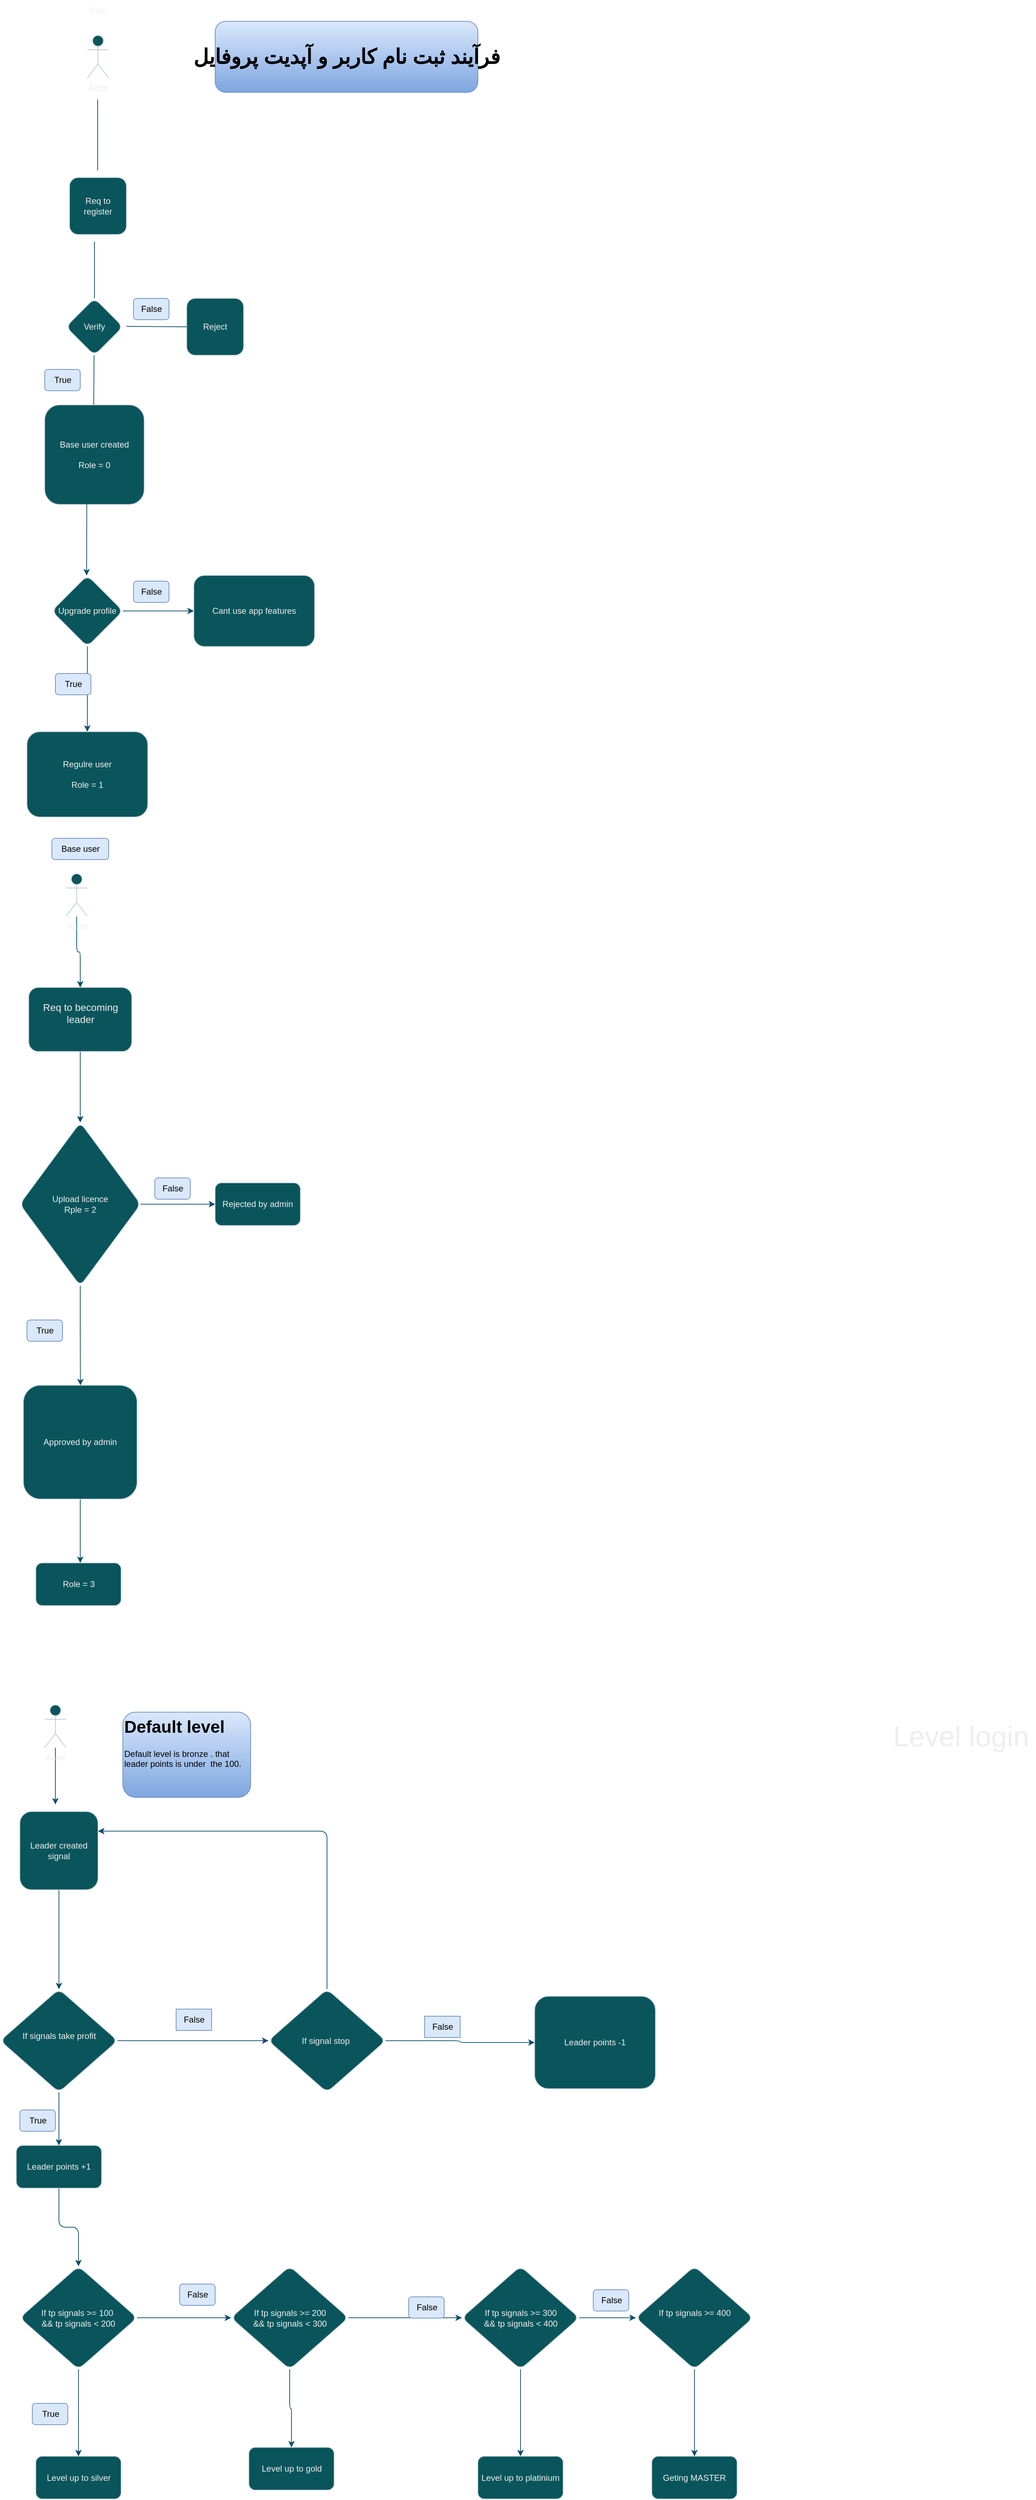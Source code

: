 <mxfile version="24.7.4">
  <diagram name="Page-1" id="WgMibuZ7lyxVTRK7wOBl">
    <mxGraphModel dx="1500" dy="3134" grid="1" gridSize="10" guides="1" tooltips="1" connect="1" arrows="1" fold="1" page="1" pageScale="1" pageWidth="827" pageHeight="1169" math="0" shadow="0">
      <root>
        <mxCell id="0" />
        <mxCell id="1" parent="0" />
        <mxCell id="maiO7BvK5R5JNUqTLznV-1" value="Actor" style="shape=umlActor;verticalLabelPosition=bottom;verticalAlign=top;html=1;outlineConnect=0;labelBackgroundColor=none;fillColor=#09555B;strokeColor=#BAC8D3;fontColor=#EEEEEE;rounded=1;" parent="1" vertex="1">
          <mxGeometry x="170" y="-1120" width="30" height="60" as="geometry" />
        </mxCell>
        <mxCell id="maiO7BvK5R5JNUqTLznV-3" value="" style="endArrow=none;html=1;rounded=1;labelBackgroundColor=none;fontColor=default;strokeColor=#0B4D6A;" parent="1" edge="1">
          <mxGeometry width="50" height="50" relative="1" as="geometry">
            <mxPoint x="184.5" y="-930" as="sourcePoint" />
            <mxPoint x="184.5" y="-1030" as="targetPoint" />
          </mxGeometry>
        </mxCell>
        <mxCell id="maiO7BvK5R5JNUqTLznV-4" value="Req to register" style="whiteSpace=wrap;html=1;aspect=fixed;labelBackgroundColor=none;fillColor=#09555B;strokeColor=#BAC8D3;fontColor=#EEEEEE;rounded=1;" parent="1" vertex="1">
          <mxGeometry x="145" y="-920" width="80" height="80" as="geometry" />
        </mxCell>
        <mxCell id="maiO7BvK5R5JNUqTLznV-5" value="" style="endArrow=none;html=1;rounded=1;labelBackgroundColor=none;fontColor=default;strokeColor=#0B4D6A;" parent="1" edge="1">
          <mxGeometry width="50" height="50" relative="1" as="geometry">
            <mxPoint x="180" y="-750" as="sourcePoint" />
            <mxPoint x="180" y="-830" as="targetPoint" />
          </mxGeometry>
        </mxCell>
        <mxCell id="maiO7BvK5R5JNUqTLznV-8" value="Verify" style="rhombus;whiteSpace=wrap;html=1;labelBackgroundColor=none;fillColor=#09555B;strokeColor=#BAC8D3;fontColor=#EEEEEE;rounded=1;" parent="1" vertex="1">
          <mxGeometry x="140" y="-750" width="80" height="80" as="geometry" />
        </mxCell>
        <mxCell id="maiO7BvK5R5JNUqTLznV-10" value="Reject" style="whiteSpace=wrap;html=1;aspect=fixed;labelBackgroundColor=none;fillColor=#09555B;strokeColor=#BAC8D3;fontColor=#EEEEEE;rounded=1;" parent="1" vertex="1">
          <mxGeometry x="310" y="-750" width="80" height="80" as="geometry" />
        </mxCell>
        <mxCell id="maiO7BvK5R5JNUqTLznV-11" value="" style="endArrow=none;html=1;rounded=1;entryX=0;entryY=0.5;entryDx=0;entryDy=0;labelBackgroundColor=none;fontColor=default;strokeColor=#0B4D6A;" parent="1" target="maiO7BvK5R5JNUqTLznV-10" edge="1">
          <mxGeometry width="50" height="50" relative="1" as="geometry">
            <mxPoint x="225" y="-710.59" as="sourcePoint" />
            <mxPoint x="285" y="-710.59" as="targetPoint" />
          </mxGeometry>
        </mxCell>
        <mxCell id="maiO7BvK5R5JNUqTLznV-12" value="False" style="text;html=1;align=center;verticalAlign=middle;resizable=0;points=[];autosize=1;strokeColor=#6c8ebf;fillColor=#dae8fc;labelBackgroundColor=none;rounded=1;" parent="1" vertex="1">
          <mxGeometry x="235" y="-750" width="50" height="30" as="geometry" />
        </mxCell>
        <mxCell id="maiO7BvK5R5JNUqTLznV-13" value="" style="endArrow=none;html=1;rounded=1;entryX=0.5;entryY=1;entryDx=0;entryDy=0;labelBackgroundColor=none;fontColor=default;strokeColor=#0B4D6A;" parent="1" edge="1">
          <mxGeometry width="50" height="50" relative="1" as="geometry">
            <mxPoint x="179" y="-600" as="sourcePoint" />
            <mxPoint x="179.41" y="-670" as="targetPoint" />
          </mxGeometry>
        </mxCell>
        <mxCell id="maiO7BvK5R5JNUqTLznV-15" value="True" style="text;html=1;align=center;verticalAlign=middle;resizable=0;points=[];autosize=1;strokeColor=#6c8ebf;fillColor=#dae8fc;labelBackgroundColor=none;rounded=1;" parent="1" vertex="1">
          <mxGeometry x="110" y="-650" width="50" height="30" as="geometry" />
        </mxCell>
        <mxCell id="maiO7BvK5R5JNUqTLznV-16" value="User" style="text;html=1;align=center;verticalAlign=middle;resizable=0;points=[];autosize=1;strokeColor=none;fillColor=none;labelBackgroundColor=none;fontColor=#EEEEEE;rounded=1;" parent="1" vertex="1">
          <mxGeometry x="160" y="-1170" width="50" height="30" as="geometry" />
        </mxCell>
        <mxCell id="maiO7BvK5R5JNUqTLznV-18" value="Base user created&lt;br&gt;&lt;br&gt;Role = 0" style="whiteSpace=wrap;html=1;aspect=fixed;labelBackgroundColor=none;fillColor=#09555B;strokeColor=#BAC8D3;fontColor=#EEEEEE;rounded=1;" parent="1" vertex="1">
          <mxGeometry x="110" y="-600" width="140" height="140" as="geometry" />
        </mxCell>
        <mxCell id="maiO7BvK5R5JNUqTLznV-21" style="edgeStyle=orthogonalEdgeStyle;rounded=1;orthogonalLoop=1;jettySize=auto;html=1;labelBackgroundColor=none;fontColor=default;strokeColor=#0B4D6A;" parent="1" source="maiO7BvK5R5JNUqTLznV-19" edge="1">
          <mxGeometry relative="1" as="geometry">
            <mxPoint x="320" y="-310" as="targetPoint" />
          </mxGeometry>
        </mxCell>
        <mxCell id="maiO7BvK5R5JNUqTLznV-26" style="edgeStyle=orthogonalEdgeStyle;rounded=1;orthogonalLoop=1;jettySize=auto;html=1;labelBackgroundColor=none;fontColor=default;strokeColor=#0B4D6A;" parent="1" source="maiO7BvK5R5JNUqTLznV-19" edge="1">
          <mxGeometry relative="1" as="geometry">
            <mxPoint x="170" y="-140" as="targetPoint" />
          </mxGeometry>
        </mxCell>
        <mxCell id="maiO7BvK5R5JNUqTLznV-19" value="Upgrade profile" style="rhombus;whiteSpace=wrap;html=1;labelBackgroundColor=none;fillColor=#09555B;strokeColor=#BAC8D3;fontColor=#EEEEEE;rounded=1;" parent="1" vertex="1">
          <mxGeometry x="120" y="-360" width="100" height="100" as="geometry" />
        </mxCell>
        <mxCell id="maiO7BvK5R5JNUqTLznV-20" value="" style="edgeStyle=none;orthogonalLoop=1;jettySize=auto;html=1;rounded=1;exitX=0.423;exitY=0.992;exitDx=0;exitDy=0;exitPerimeter=0;labelBackgroundColor=none;fontColor=default;strokeColor=#0B4D6A;" parent="1" source="maiO7BvK5R5JNUqTLznV-18" edge="1">
          <mxGeometry width="100" relative="1" as="geometry">
            <mxPoint x="125" y="-420" as="sourcePoint" />
            <mxPoint x="169" y="-360" as="targetPoint" />
            <Array as="points" />
          </mxGeometry>
        </mxCell>
        <mxCell id="maiO7BvK5R5JNUqTLznV-24" value="Cant use app features" style="whiteSpace=wrap;html=1;labelBackgroundColor=none;fillColor=#09555B;strokeColor=#BAC8D3;fontColor=#EEEEEE;rounded=1;" parent="1" vertex="1">
          <mxGeometry x="320" y="-360" width="170" height="100" as="geometry" />
        </mxCell>
        <mxCell id="maiO7BvK5R5JNUqTLznV-25" value="False" style="text;html=1;align=center;verticalAlign=middle;resizable=0;points=[];autosize=1;strokeColor=#6c8ebf;fillColor=#dae8fc;labelBackgroundColor=none;rounded=1;" parent="1" vertex="1">
          <mxGeometry x="235" y="-352" width="50" height="30" as="geometry" />
        </mxCell>
        <mxCell id="maiO7BvK5R5JNUqTLznV-28" value="Regulre user&lt;br&gt;&lt;br&gt;Role = 1" style="whiteSpace=wrap;html=1;labelBackgroundColor=none;fillColor=#09555B;strokeColor=#BAC8D3;fontColor=#EEEEEE;rounded=1;" parent="1" vertex="1">
          <mxGeometry x="85" y="-140" width="170" height="120" as="geometry" />
        </mxCell>
        <mxCell id="maiO7BvK5R5JNUqTLznV-29" value="True" style="text;html=1;align=center;verticalAlign=middle;resizable=0;points=[];autosize=1;strokeColor=#6c8ebf;fillColor=#dae8fc;labelBackgroundColor=none;rounded=1;" parent="1" vertex="1">
          <mxGeometry x="125" y="-222" width="50" height="30" as="geometry" />
        </mxCell>
        <mxCell id="maiO7BvK5R5JNUqTLznV-31" value="&lt;h2 style=&quot;font-size: 29px;&quot;&gt;فرآیند ثبت نام کاربر و آپدیت پروفایل&lt;/h2&gt;" style="text;html=1;align=center;verticalAlign=middle;resizable=0;points=[];autosize=1;strokeColor=#6c8ebf;fillColor=#dae8fc;fontSize=29;labelBackgroundColor=none;rounded=1;gradientColor=#7ea6e0;" parent="1" vertex="1">
          <mxGeometry x="350" y="-1140" width="370" height="100" as="geometry" />
        </mxCell>
        <mxCell id="maiO7BvK5R5JNUqTLznV-35" style="edgeStyle=orthogonalEdgeStyle;rounded=1;orthogonalLoop=1;jettySize=auto;html=1;labelBackgroundColor=none;fontColor=default;strokeColor=#0B4D6A;" parent="1" source="maiO7BvK5R5JNUqTLznV-32" target="maiO7BvK5R5JNUqTLznV-36" edge="1">
          <mxGeometry relative="1" as="geometry">
            <mxPoint x="155" y="240" as="targetPoint" />
          </mxGeometry>
        </mxCell>
        <mxCell id="maiO7BvK5R5JNUqTLznV-32" value="Actor" style="shape=umlActor;verticalLabelPosition=bottom;verticalAlign=top;html=1;outlineConnect=0;labelBackgroundColor=none;fillColor=#09555B;strokeColor=#BAC8D3;fontColor=#EEEEEE;rounded=1;" parent="1" vertex="1">
          <mxGeometry x="140" y="60" width="30" height="60" as="geometry" />
        </mxCell>
        <mxCell id="maiO7BvK5R5JNUqTLznV-34" value="Base user" style="text;html=1;align=center;verticalAlign=middle;resizable=0;points=[];autosize=1;strokeColor=#6c8ebf;fillColor=#dae8fc;labelBackgroundColor=none;rounded=1;" parent="1" vertex="1">
          <mxGeometry x="120" y="10" width="80" height="30" as="geometry" />
        </mxCell>
        <mxCell id="maiO7BvK5R5JNUqTLznV-37" style="edgeStyle=orthogonalEdgeStyle;rounded=1;orthogonalLoop=1;jettySize=auto;html=1;labelBackgroundColor=none;fontColor=default;strokeColor=#0B4D6A;" parent="1" source="maiO7BvK5R5JNUqTLznV-36" target="maiO7BvK5R5JNUqTLznV-38" edge="1">
          <mxGeometry relative="1" as="geometry">
            <mxPoint x="160" y="430" as="targetPoint" />
          </mxGeometry>
        </mxCell>
        <mxCell id="maiO7BvK5R5JNUqTLznV-36" value="Req to becoming leader&lt;div&gt;&lt;br/&gt;&lt;/div&gt;" style="rounded=1;whiteSpace=wrap;html=1;fontSize=14;labelBackgroundColor=none;fillColor=#09555B;strokeColor=#BAC8D3;fontColor=#EEEEEE;" parent="1" vertex="1">
          <mxGeometry x="87.5" y="220" width="145" height="90" as="geometry" />
        </mxCell>
        <mxCell id="maiO7BvK5R5JNUqTLznV-40" value="" style="edgeStyle=orthogonalEdgeStyle;rounded=1;orthogonalLoop=1;jettySize=auto;html=1;labelBackgroundColor=none;fontColor=default;strokeColor=#0B4D6A;" parent="1" source="maiO7BvK5R5JNUqTLznV-38" target="maiO7BvK5R5JNUqTLznV-39" edge="1">
          <mxGeometry relative="1" as="geometry" />
        </mxCell>
        <mxCell id="maiO7BvK5R5JNUqTLznV-42" style="edgeStyle=orthogonalEdgeStyle;rounded=1;orthogonalLoop=1;jettySize=auto;html=1;exitX=0.5;exitY=1;exitDx=0;exitDy=0;labelBackgroundColor=none;fontColor=default;strokeColor=#0B4D6A;" parent="1" source="maiO7BvK5R5JNUqTLznV-38" edge="1">
          <mxGeometry relative="1" as="geometry">
            <mxPoint x="160.263" y="780" as="targetPoint" />
          </mxGeometry>
        </mxCell>
        <mxCell id="maiO7BvK5R5JNUqTLznV-38" value="Upload licence&lt;div&gt;Rple = 2&lt;/div&gt;" style="rhombus;whiteSpace=wrap;html=1;labelBackgroundColor=none;fillColor=#09555B;strokeColor=#BAC8D3;fontColor=#EEEEEE;rounded=1;" parent="1" vertex="1">
          <mxGeometry x="75" y="410" width="170" height="230" as="geometry" />
        </mxCell>
        <mxCell id="maiO7BvK5R5JNUqTLznV-39" value="Rejected by admin" style="whiteSpace=wrap;html=1;labelBackgroundColor=none;fillColor=#09555B;strokeColor=#BAC8D3;fontColor=#EEEEEE;rounded=1;" parent="1" vertex="1">
          <mxGeometry x="350" y="495" width="120" height="60" as="geometry" />
        </mxCell>
        <mxCell id="maiO7BvK5R5JNUqTLznV-41" value="False" style="text;html=1;align=center;verticalAlign=middle;resizable=0;points=[];autosize=1;strokeColor=#6c8ebf;fillColor=#dae8fc;labelBackgroundColor=none;rounded=1;" parent="1" vertex="1">
          <mxGeometry x="265" y="488" width="50" height="30" as="geometry" />
        </mxCell>
        <mxCell id="maiO7BvK5R5JNUqTLznV-43" value="True" style="text;html=1;align=center;verticalAlign=middle;resizable=0;points=[];autosize=1;strokeColor=#6c8ebf;fillColor=#dae8fc;labelBackgroundColor=none;rounded=1;" parent="1" vertex="1">
          <mxGeometry x="85" y="688" width="50" height="30" as="geometry" />
        </mxCell>
        <mxCell id="maiO7BvK5R5JNUqTLznV-45" style="edgeStyle=orthogonalEdgeStyle;rounded=1;orthogonalLoop=1;jettySize=auto;html=1;labelBackgroundColor=none;fontColor=default;strokeColor=#0B4D6A;" parent="1" source="maiO7BvK5R5JNUqTLznV-44" edge="1">
          <mxGeometry relative="1" as="geometry">
            <mxPoint x="160" y="1030" as="targetPoint" />
          </mxGeometry>
        </mxCell>
        <mxCell id="maiO7BvK5R5JNUqTLznV-44" value="Approved by admin" style="whiteSpace=wrap;html=1;aspect=fixed;labelBackgroundColor=none;fillColor=#09555B;strokeColor=#BAC8D3;fontColor=#EEEEEE;rounded=1;" parent="1" vertex="1">
          <mxGeometry x="80" y="780" width="160" height="160" as="geometry" />
        </mxCell>
        <mxCell id="maiO7BvK5R5JNUqTLznV-47" value="Role = 3" style="whiteSpace=wrap;html=1;labelBackgroundColor=none;fillColor=#09555B;strokeColor=#BAC8D3;fontColor=#EEEEEE;rounded=1;" parent="1" vertex="1">
          <mxGeometry x="97.5" y="1030" width="120" height="60" as="geometry" />
        </mxCell>
        <mxCell id="maiO7BvK5R5JNUqTLznV-49" style="edgeStyle=orthogonalEdgeStyle;rounded=1;orthogonalLoop=1;jettySize=auto;html=1;labelBackgroundColor=none;fontColor=default;strokeColor=#0B4D6A;" parent="1" source="maiO7BvK5R5JNUqTLznV-48" edge="1">
          <mxGeometry relative="1" as="geometry">
            <mxPoint x="125" y="1370" as="targetPoint" />
          </mxGeometry>
        </mxCell>
        <mxCell id="maiO7BvK5R5JNUqTLznV-48" value="Actor" style="shape=umlActor;verticalLabelPosition=bottom;verticalAlign=top;html=1;outlineConnect=0;labelBackgroundColor=none;fillColor=#09555B;strokeColor=#BAC8D3;fontColor=#EEEEEE;rounded=1;" parent="1" vertex="1">
          <mxGeometry x="110" y="1230" width="30" height="60" as="geometry" />
        </mxCell>
        <mxCell id="maiO7BvK5R5JNUqTLznV-55" value="" style="edgeStyle=orthogonalEdgeStyle;rounded=1;orthogonalLoop=1;jettySize=auto;html=1;labelBackgroundColor=none;fontColor=default;strokeColor=#0B4D6A;" parent="1" source="maiO7BvK5R5JNUqTLznV-53" target="maiO7BvK5R5JNUqTLznV-54" edge="1">
          <mxGeometry relative="1" as="geometry" />
        </mxCell>
        <mxCell id="maiO7BvK5R5JNUqTLznV-53" value="Leader created signal" style="whiteSpace=wrap;html=1;aspect=fixed;labelBackgroundColor=none;fillColor=#09555B;strokeColor=#BAC8D3;fontColor=#EEEEEE;rounded=1;" parent="1" vertex="1">
          <mxGeometry x="75" y="1380" width="110" height="110" as="geometry" />
        </mxCell>
        <mxCell id="maiO7BvK5R5JNUqTLznV-87" value="" style="edgeStyle=orthogonalEdgeStyle;rounded=1;orthogonalLoop=1;jettySize=auto;html=1;labelBackgroundColor=none;strokeColor=#0B4D6A;fontColor=default;" parent="1" source="maiO7BvK5R5JNUqTLznV-54" target="maiO7BvK5R5JNUqTLznV-86" edge="1">
          <mxGeometry relative="1" as="geometry" />
        </mxCell>
        <mxCell id="maiO7BvK5R5JNUqTLznV-91" value="" style="edgeStyle=orthogonalEdgeStyle;rounded=1;orthogonalLoop=1;jettySize=auto;html=1;labelBackgroundColor=none;strokeColor=#0B4D6A;fontColor=default;" parent="1" source="maiO7BvK5R5JNUqTLznV-54" target="maiO7BvK5R5JNUqTLznV-90" edge="1">
          <mxGeometry relative="1" as="geometry" />
        </mxCell>
        <mxCell id="maiO7BvK5R5JNUqTLznV-54" value="If signals take profit&lt;div&gt;&lt;br&gt;&lt;/div&gt;" style="rhombus;whiteSpace=wrap;html=1;labelBackgroundColor=none;fillColor=#09555B;strokeColor=#BAC8D3;fontColor=#EEEEEE;rounded=1;" parent="1" vertex="1">
          <mxGeometry x="47.5" y="1630" width="165" height="145" as="geometry" />
        </mxCell>
        <mxCell id="maiO7BvK5R5JNUqTLznV-66" value="" style="edgeStyle=orthogonalEdgeStyle;rounded=1;orthogonalLoop=1;jettySize=auto;html=1;labelBackgroundColor=none;fontColor=default;strokeColor=#0B4D6A;" parent="1" source="maiO7BvK5R5JNUqTLznV-60" target="maiO7BvK5R5JNUqTLznV-65" edge="1">
          <mxGeometry relative="1" as="geometry" />
        </mxCell>
        <mxCell id="maiO7BvK5R5JNUqTLznV-70" value="" style="edgeStyle=orthogonalEdgeStyle;rounded=1;orthogonalLoop=1;jettySize=auto;html=1;labelBackgroundColor=none;fontColor=default;strokeColor=#0B4D6A;" parent="1" source="maiO7BvK5R5JNUqTLznV-60" target="maiO7BvK5R5JNUqTLznV-69" edge="1">
          <mxGeometry relative="1" as="geometry" />
        </mxCell>
        <mxCell id="maiO7BvK5R5JNUqTLznV-60" value="&lt;div&gt;If tp signals &amp;gt;= 100&amp;nbsp;&lt;br&gt;&amp;amp;&amp;amp; tp signals &amp;lt; 200&lt;/div&gt;" style="rhombus;whiteSpace=wrap;html=1;labelBackgroundColor=none;fillColor=#09555B;strokeColor=#BAC8D3;fontColor=#EEEEEE;rounded=1;" parent="1" vertex="1">
          <mxGeometry x="75" y="2020" width="165" height="145" as="geometry" />
        </mxCell>
        <mxCell id="maiO7BvK5R5JNUqTLznV-62" value="True" style="text;html=1;align=center;verticalAlign=middle;resizable=0;points=[];autosize=1;strokeColor=#6c8ebf;fillColor=#dae8fc;labelBackgroundColor=none;rounded=1;" parent="1" vertex="1">
          <mxGeometry x="75" y="1800" width="50" height="30" as="geometry" />
        </mxCell>
        <mxCell id="maiO7BvK5R5JNUqTLznV-64" value="False" style="text;html=1;align=center;verticalAlign=middle;resizable=0;points=[];autosize=1;strokeColor=#6c8ebf;fillColor=#dae8fc;labelBackgroundColor=none;rounded=1;" parent="1" vertex="1">
          <mxGeometry x="300" y="2045" width="50" height="30" as="geometry" />
        </mxCell>
        <mxCell id="maiO7BvK5R5JNUqTLznV-65" value="Level up to silver" style="whiteSpace=wrap;html=1;labelBackgroundColor=none;fillColor=#09555B;strokeColor=#BAC8D3;fontColor=#EEEEEE;rounded=1;" parent="1" vertex="1">
          <mxGeometry x="97.5" y="2287.5" width="120" height="60" as="geometry" />
        </mxCell>
        <mxCell id="maiO7BvK5R5JNUqTLznV-67" value="True" style="text;html=1;align=center;verticalAlign=middle;resizable=0;points=[];autosize=1;strokeColor=#6c8ebf;fillColor=#dae8fc;labelBackgroundColor=none;rounded=1;" parent="1" vertex="1">
          <mxGeometry x="92.5" y="2213" width="50" height="30" as="geometry" />
        </mxCell>
        <mxCell id="maiO7BvK5R5JNUqTLznV-68" value="&lt;h1 style=&quot;margin-top: 0px;&quot;&gt;Default level&lt;/h1&gt;&lt;p&gt;Default level is bronze . that leader points is under&amp;nbsp; the 100.&lt;/p&gt;" style="text;html=1;whiteSpace=wrap;overflow=hidden;rounded=1;labelBackgroundColor=none;fillColor=#dae8fc;gradientColor=#7ea6e0;strokeColor=#6c8ebf;" parent="1" vertex="1">
          <mxGeometry x="220" y="1240" width="180" height="120" as="geometry" />
        </mxCell>
        <mxCell id="maiO7BvK5R5JNUqTLznV-72" value="" style="edgeStyle=orthogonalEdgeStyle;rounded=1;orthogonalLoop=1;jettySize=auto;html=1;labelBackgroundColor=none;fontColor=default;strokeColor=#0B4D6A;" parent="1" source="maiO7BvK5R5JNUqTLznV-69" target="maiO7BvK5R5JNUqTLznV-71" edge="1">
          <mxGeometry relative="1" as="geometry" />
        </mxCell>
        <mxCell id="maiO7BvK5R5JNUqTLznV-74" value="" style="edgeStyle=orthogonalEdgeStyle;rounded=1;orthogonalLoop=1;jettySize=auto;html=1;labelBackgroundColor=none;fontColor=default;strokeColor=#0B4D6A;" parent="1" source="maiO7BvK5R5JNUqTLznV-69" target="maiO7BvK5R5JNUqTLznV-73" edge="1">
          <mxGeometry relative="1" as="geometry" />
        </mxCell>
        <mxCell id="maiO7BvK5R5JNUqTLznV-69" value="&lt;div&gt;If tp signals &amp;gt;= 200&lt;br&gt;&amp;amp;&amp;amp; tp signals &amp;lt; 300&lt;/div&gt;" style="rhombus;whiteSpace=wrap;html=1;labelBackgroundColor=none;fillColor=#09555B;strokeColor=#BAC8D3;fontColor=#EEEEEE;rounded=1;" parent="1" vertex="1">
          <mxGeometry x="372.5" y="2020" width="165" height="145" as="geometry" />
        </mxCell>
        <mxCell id="maiO7BvK5R5JNUqTLznV-71" value="Level up to gold" style="whiteSpace=wrap;html=1;labelBackgroundColor=none;fillColor=#09555B;strokeColor=#BAC8D3;fontColor=#EEEEEE;rounded=1;" parent="1" vertex="1">
          <mxGeometry x="397.5" y="2275" width="120" height="60" as="geometry" />
        </mxCell>
        <mxCell id="maiO7BvK5R5JNUqTLznV-76" value="" style="edgeStyle=orthogonalEdgeStyle;rounded=1;orthogonalLoop=1;jettySize=auto;html=1;labelBackgroundColor=none;fontColor=default;strokeColor=#0B4D6A;" parent="1" source="maiO7BvK5R5JNUqTLznV-73" target="maiO7BvK5R5JNUqTLznV-75" edge="1">
          <mxGeometry relative="1" as="geometry" />
        </mxCell>
        <mxCell id="maiO7BvK5R5JNUqTLznV-78" value="" style="edgeStyle=orthogonalEdgeStyle;rounded=1;orthogonalLoop=1;jettySize=auto;html=1;labelBackgroundColor=none;fontColor=default;strokeColor=#0B4D6A;" parent="1" source="maiO7BvK5R5JNUqTLznV-73" target="maiO7BvK5R5JNUqTLznV-77" edge="1">
          <mxGeometry relative="1" as="geometry" />
        </mxCell>
        <mxCell id="maiO7BvK5R5JNUqTLznV-73" value="&lt;div&gt;If tp signals &amp;gt;= 300&lt;br&gt;&amp;amp;&amp;amp; tp signals &amp;lt; 400&lt;/div&gt;" style="rhombus;whiteSpace=wrap;html=1;labelBackgroundColor=none;fillColor=#09555B;strokeColor=#BAC8D3;fontColor=#EEEEEE;rounded=1;" parent="1" vertex="1">
          <mxGeometry x="697.5" y="2020" width="165" height="145" as="geometry" />
        </mxCell>
        <mxCell id="maiO7BvK5R5JNUqTLznV-75" value="Level up to platinium" style="whiteSpace=wrap;html=1;labelBackgroundColor=none;fillColor=#09555B;strokeColor=#BAC8D3;fontColor=#EEEEEE;rounded=1;" parent="1" vertex="1">
          <mxGeometry x="720" y="2287.5" width="120" height="60" as="geometry" />
        </mxCell>
        <mxCell id="maiO7BvK5R5JNUqTLznV-82" value="" style="edgeStyle=orthogonalEdgeStyle;rounded=1;orthogonalLoop=1;jettySize=auto;html=1;labelBackgroundColor=none;fontColor=default;strokeColor=#0B4D6A;" parent="1" source="maiO7BvK5R5JNUqTLznV-77" target="maiO7BvK5R5JNUqTLznV-81" edge="1">
          <mxGeometry relative="1" as="geometry" />
        </mxCell>
        <mxCell id="maiO7BvK5R5JNUqTLznV-77" value="If tp signals &amp;gt;= 400&lt;div&gt;&lt;br/&gt;&lt;/div&gt;" style="rhombus;whiteSpace=wrap;html=1;labelBackgroundColor=none;fillColor=#09555B;strokeColor=#BAC8D3;fontColor=#EEEEEE;rounded=1;" parent="1" vertex="1">
          <mxGeometry x="942.5" y="2020" width="165" height="145" as="geometry" />
        </mxCell>
        <mxCell id="maiO7BvK5R5JNUqTLznV-79" value="False" style="text;html=1;align=center;verticalAlign=middle;resizable=0;points=[];autosize=1;strokeColor=#6c8ebf;fillColor=#dae8fc;labelBackgroundColor=none;rounded=1;" parent="1" vertex="1">
          <mxGeometry x="622.5" y="2063" width="50" height="30" as="geometry" />
        </mxCell>
        <mxCell id="maiO7BvK5R5JNUqTLznV-80" value="False" style="text;html=1;align=center;verticalAlign=middle;resizable=0;points=[];autosize=1;strokeColor=#6c8ebf;fillColor=#dae8fc;labelBackgroundColor=none;rounded=1;" parent="1" vertex="1">
          <mxGeometry x="882.5" y="2053" width="50" height="30" as="geometry" />
        </mxCell>
        <mxCell id="maiO7BvK5R5JNUqTLznV-81" value="Geting MASTER" style="whiteSpace=wrap;html=1;labelBackgroundColor=none;fillColor=#09555B;strokeColor=#BAC8D3;fontColor=#EEEEEE;rounded=1;" parent="1" vertex="1">
          <mxGeometry x="965" y="2287.5" width="120" height="60" as="geometry" />
        </mxCell>
        <mxCell id="maiO7BvK5R5JNUqTLznV-83" value="Level login" style="text;html=1;align=center;verticalAlign=middle;resizable=0;points=[];autosize=1;strokeColor=none;fillColor=none;fontSize=40;labelBackgroundColor=none;fontColor=#EEEEEE;rounded=1;" parent="1" vertex="1">
          <mxGeometry x="1295" y="1243" width="210" height="60" as="geometry" />
        </mxCell>
        <mxCell id="maiO7BvK5R5JNUqTLznV-88" style="edgeStyle=orthogonalEdgeStyle;rounded=1;orthogonalLoop=1;jettySize=auto;html=1;entryX=0.5;entryY=0;entryDx=0;entryDy=0;labelBackgroundColor=none;strokeColor=#0B4D6A;fontColor=default;" parent="1" source="maiO7BvK5R5JNUqTLznV-86" target="maiO7BvK5R5JNUqTLznV-60" edge="1">
          <mxGeometry relative="1" as="geometry" />
        </mxCell>
        <mxCell id="maiO7BvK5R5JNUqTLznV-86" value="Leader points +1" style="whiteSpace=wrap;html=1;labelBackgroundColor=none;fillColor=#09555B;strokeColor=#BAC8D3;fontColor=#EEEEEE;rounded=1;" parent="1" vertex="1">
          <mxGeometry x="70" y="1850" width="120" height="60" as="geometry" />
        </mxCell>
        <mxCell id="maiO7BvK5R5JNUqTLznV-94" style="edgeStyle=orthogonalEdgeStyle;rounded=1;orthogonalLoop=1;jettySize=auto;html=1;exitX=0.5;exitY=0;exitDx=0;exitDy=0;entryX=1;entryY=0.25;entryDx=0;entryDy=0;labelBackgroundColor=none;strokeColor=#0B4D6A;fontColor=default;" parent="1" source="maiO7BvK5R5JNUqTLznV-90" target="maiO7BvK5R5JNUqTLznV-53" edge="1">
          <mxGeometry relative="1" as="geometry" />
        </mxCell>
        <mxCell id="maiO7BvK5R5JNUqTLznV-96" value="" style="edgeStyle=orthogonalEdgeStyle;rounded=1;orthogonalLoop=1;jettySize=auto;html=1;labelBackgroundColor=none;strokeColor=#0B4D6A;fontColor=default;" parent="1" source="maiO7BvK5R5JNUqTLznV-90" target="maiO7BvK5R5JNUqTLznV-95" edge="1">
          <mxGeometry relative="1" as="geometry" />
        </mxCell>
        <mxCell id="maiO7BvK5R5JNUqTLznV-90" value="If signal stop&amp;nbsp;" style="rhombus;whiteSpace=wrap;html=1;labelBackgroundColor=none;fillColor=#09555B;strokeColor=#BAC8D3;fontColor=#EEEEEE;rounded=1;" parent="1" vertex="1">
          <mxGeometry x="425" y="1630" width="165" height="145" as="geometry" />
        </mxCell>
        <mxCell id="maiO7BvK5R5JNUqTLznV-95" value="Leader points -1" style="whiteSpace=wrap;html=1;labelBackgroundColor=none;fillColor=#09555B;strokeColor=#BAC8D3;fontColor=#EEEEEE;rounded=1;" parent="1" vertex="1">
          <mxGeometry x="800" y="1640" width="170" height="130" as="geometry" />
        </mxCell>
        <mxCell id="jUuBUTXeVEIqnsNdhHNt-1" value="False" style="text;html=1;align=center;verticalAlign=middle;resizable=0;points=[];autosize=1;strokeColor=#6c8ebf;fillColor=#dae8fc;" vertex="1" parent="1">
          <mxGeometry x="295" y="1658" width="50" height="30" as="geometry" />
        </mxCell>
        <mxCell id="jUuBUTXeVEIqnsNdhHNt-2" value="False" style="text;html=1;align=center;verticalAlign=middle;resizable=0;points=[];autosize=1;strokeColor=#6c8ebf;fillColor=#dae8fc;" vertex="1" parent="1">
          <mxGeometry x="645" y="1668" width="50" height="30" as="geometry" />
        </mxCell>
      </root>
    </mxGraphModel>
  </diagram>
</mxfile>
